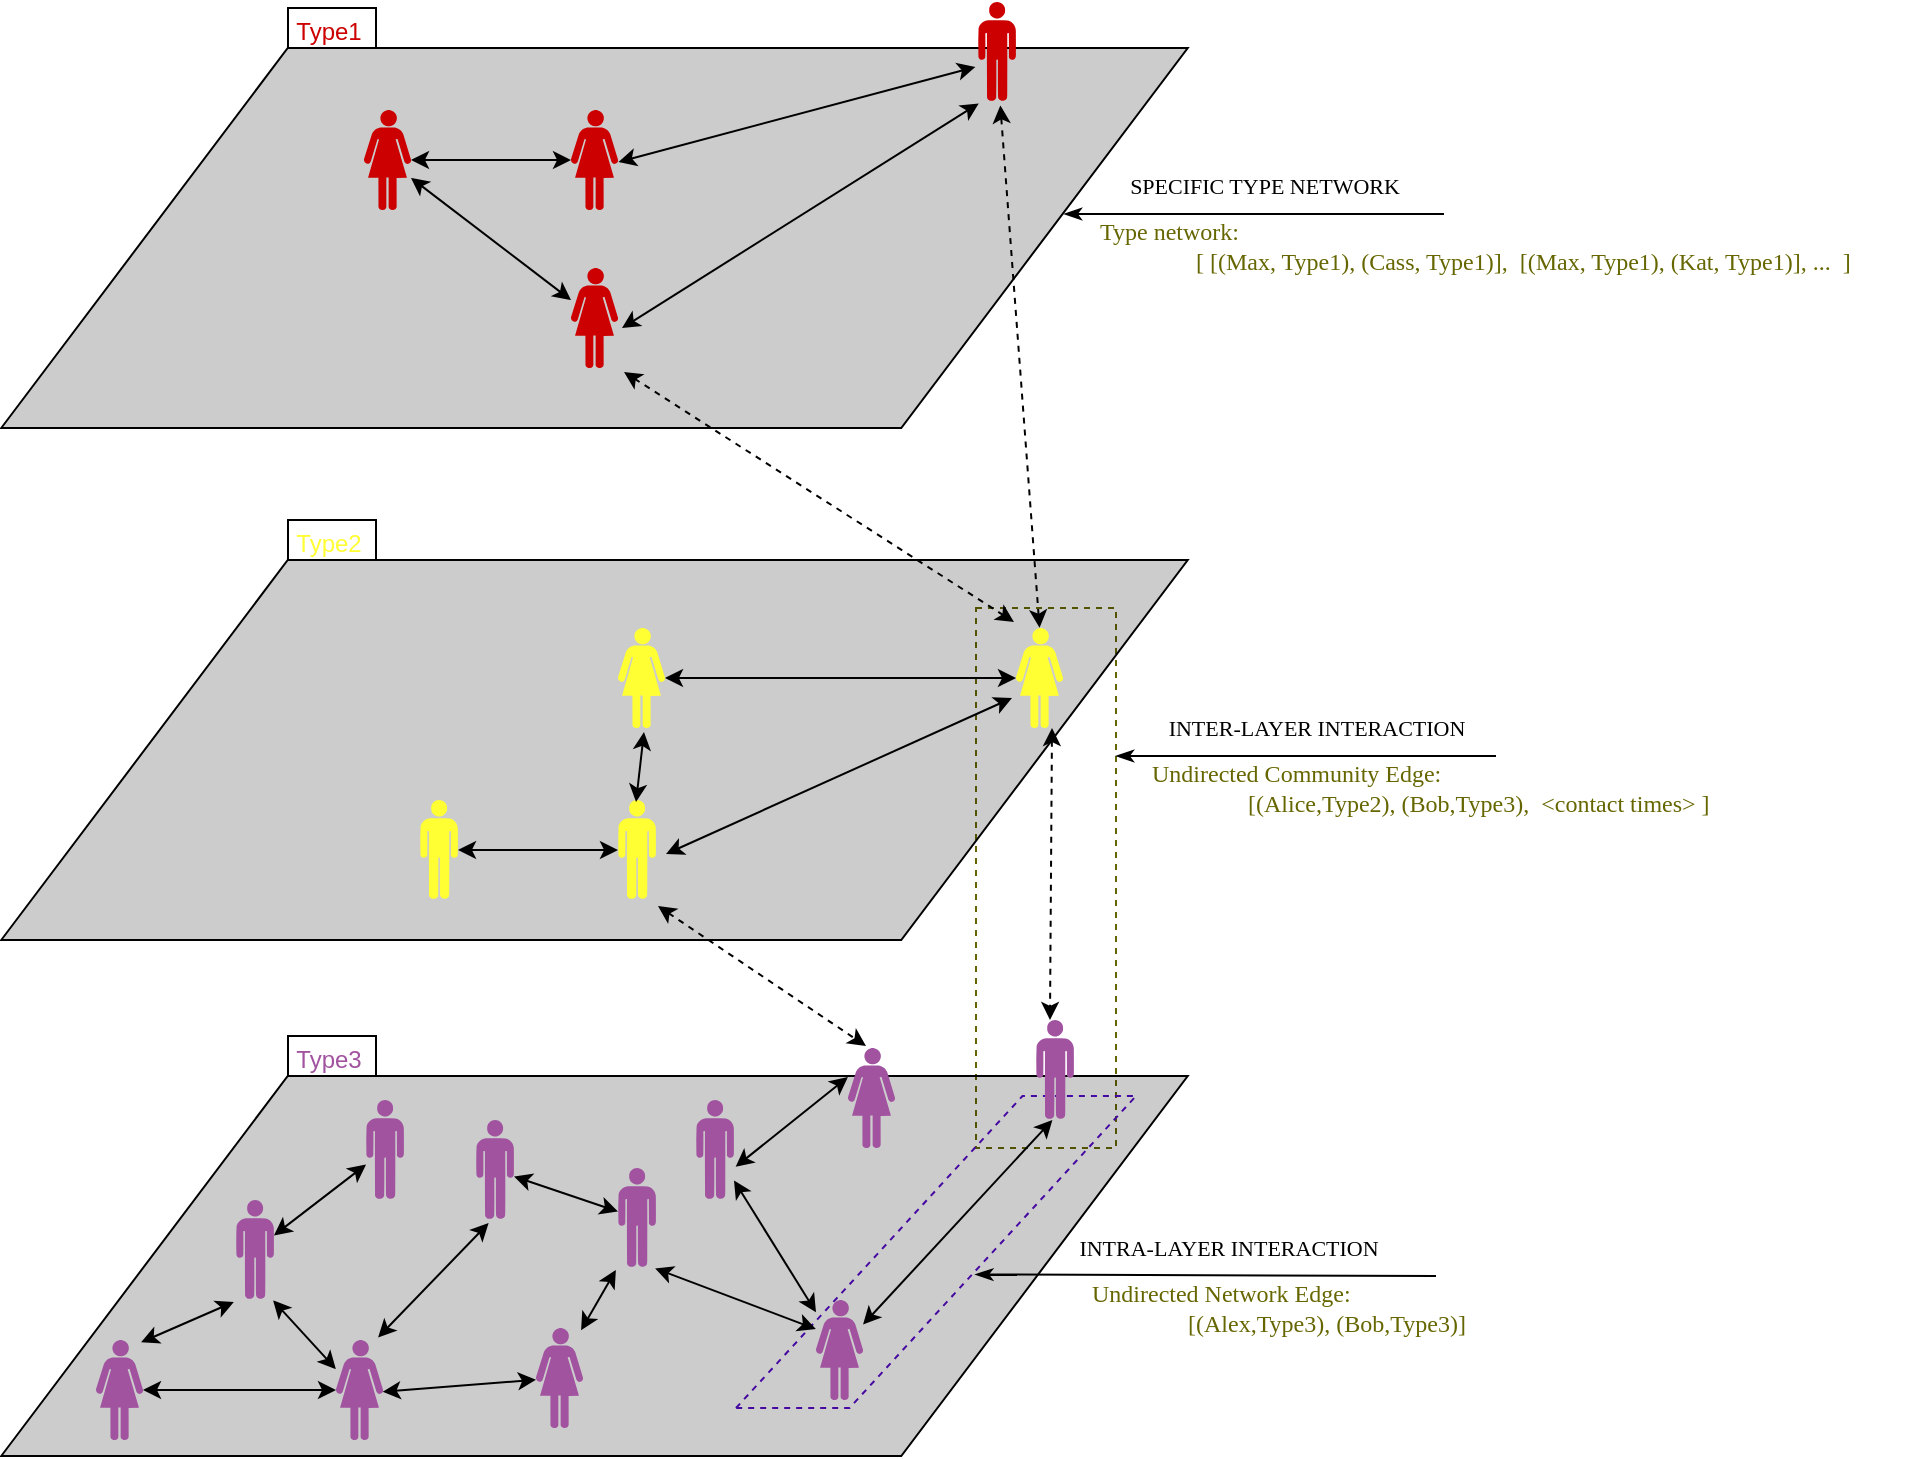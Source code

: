 <mxfile version="24.0.1" type="github">
  <diagram name="Page-1" id="404_kxYsZ5X8p2S8uvQf">
    <mxGraphModel dx="1647" dy="-85" grid="1" gridSize="10" guides="1" tooltips="1" connect="1" arrows="1" fold="1" page="1" pageScale="1" pageWidth="850" pageHeight="1100" math="0" shadow="0">
      <root>
        <mxCell id="0" />
        <mxCell id="1" parent="0" />
        <mxCell id="0Rgwea09dTIiz1nyik_j-9" value="" style="rounded=0;whiteSpace=wrap;html=1;fillColor=none;dashed=1;strokeColor=#666600;" parent="1" vertex="1">
          <mxGeometry x="1070" y="1480" width="70" height="270" as="geometry" />
        </mxCell>
        <mxCell id="8ftiR1pAZEAG93mxzUA_-40" value="" style="shape=parallelogram;perimeter=parallelogramPerimeter;whiteSpace=wrap;html=1;fixedSize=1;size=143.25;fillColor=#000000;fillOpacity=20;" parent="1" vertex="1">
          <mxGeometry x="582.62" y="1714" width="593.25" height="190" as="geometry" />
        </mxCell>
        <mxCell id="0Rgwea09dTIiz1nyik_j-20" value="" style="shape=parallelogram;perimeter=parallelogramPerimeter;whiteSpace=wrap;html=1;fixedSize=1;size=143.25;fillColor=none;fillOpacity=20;dashed=1;strokeColor=#4508A1;" parent="1" vertex="1">
          <mxGeometry x="950" y="1724" width="200" height="156" as="geometry" />
        </mxCell>
        <mxCell id="0Rgwea09dTIiz1nyik_j-15" value="" style="rounded=0;whiteSpace=wrap;html=1;fillColor=none;" parent="1" vertex="1">
          <mxGeometry x="726" y="1180" width="44" height="20" as="geometry" />
        </mxCell>
        <mxCell id="8ftiR1pAZEAG93mxzUA_-39" value="" style="shape=parallelogram;perimeter=parallelogramPerimeter;whiteSpace=wrap;html=1;fixedSize=1;size=143.25;fillColor=#000000;fillOpacity=20;" parent="1" vertex="1">
          <mxGeometry x="582.62" y="1456" width="593.25" height="190" as="geometry" />
        </mxCell>
        <mxCell id="8ftiR1pAZEAG93mxzUA_-38" value="" style="shape=parallelogram;perimeter=parallelogramPerimeter;whiteSpace=wrap;html=1;fixedSize=1;size=143.25;fillColor=#000000;fillOpacity=20;" parent="1" vertex="1">
          <mxGeometry x="582.62" y="1200" width="593.25" height="190" as="geometry" />
        </mxCell>
        <mxCell id="8ftiR1pAZEAG93mxzUA_-18" value="" style="rounded=0;orthogonalLoop=1;jettySize=auto;html=1;startArrow=classic;startFill=1;" parent="1" source="8ftiR1pAZEAG93mxzUA_-8" target="8ftiR1pAZEAG93mxzUA_-17" edge="1">
          <mxGeometry relative="1" as="geometry" />
        </mxCell>
        <mxCell id="8ftiR1pAZEAG93mxzUA_-8" value="" style="verticalLabelPosition=bottom;sketch=0;html=1;fillColor=#A153A0;verticalAlign=top;align=center;pointerEvents=1;shape=mxgraph.cisco_safe.design.actor_1;" parent="1" vertex="1">
          <mxGeometry x="630" y="1846" width="23.5" height="50" as="geometry" />
        </mxCell>
        <mxCell id="8ftiR1pAZEAG93mxzUA_-16" value="" style="rounded=0;orthogonalLoop=1;jettySize=auto;html=1;startArrow=classic;startFill=1;" parent="1" source="8ftiR1pAZEAG93mxzUA_-9" target="8ftiR1pAZEAG93mxzUA_-15" edge="1">
          <mxGeometry relative="1" as="geometry" />
        </mxCell>
        <mxCell id="8ftiR1pAZEAG93mxzUA_-9" value="" style="verticalLabelPosition=bottom;sketch=0;html=1;fillColor=#A153A0;verticalAlign=top;align=center;pointerEvents=1;shape=mxgraph.cisco_safe.design.actor_2;" parent="1" vertex="1">
          <mxGeometry x="700" y="1776" width="19" height="50" as="geometry" />
        </mxCell>
        <mxCell id="8ftiR1pAZEAG93mxzUA_-10" value="" style="verticalLabelPosition=bottom;sketch=0;html=1;fillColor=#A153A0;verticalAlign=top;align=center;pointerEvents=1;shape=mxgraph.cisco_safe.design.actor_2;" parent="1" vertex="1">
          <mxGeometry x="1100" y="1686" width="19" height="50" as="geometry" />
        </mxCell>
        <mxCell id="8ftiR1pAZEAG93mxzUA_-11" value="" style="verticalLabelPosition=bottom;sketch=0;html=1;fillColor=#CC0000;verticalAlign=top;align=center;pointerEvents=1;shape=mxgraph.cisco_safe.design.actor_2;" parent="1" vertex="1">
          <mxGeometry x="1071" y="1177" width="19" height="50" as="geometry" />
        </mxCell>
        <mxCell id="0Rgwea09dTIiz1nyik_j-6" value="" style="rounded=0;orthogonalLoop=1;jettySize=auto;html=1;startArrow=classic;startFill=1;" parent="1" source="8ftiR1pAZEAG93mxzUA_-12" target="0Rgwea09dTIiz1nyik_j-5" edge="1">
          <mxGeometry relative="1" as="geometry" />
        </mxCell>
        <mxCell id="8ftiR1pAZEAG93mxzUA_-12" value="" style="verticalLabelPosition=bottom;sketch=0;html=1;fillColor=#FFFF33;verticalAlign=top;align=center;pointerEvents=1;shape=mxgraph.cisco_safe.design.actor_1;" parent="1" vertex="1">
          <mxGeometry x="1090" y="1490" width="23.5" height="50" as="geometry" />
        </mxCell>
        <mxCell id="8ftiR1pAZEAG93mxzUA_-14" value="" style="endArrow=classic;html=1;rounded=0;exitX=0.959;exitY=0.023;exitDx=0;exitDy=0;exitPerimeter=0;entryX=-0.056;entryY=1.019;entryDx=0;entryDy=0;entryPerimeter=0;startArrow=classic;startFill=1;" parent="1" source="8ftiR1pAZEAG93mxzUA_-8" target="8ftiR1pAZEAG93mxzUA_-9" edge="1">
          <mxGeometry width="50" height="50" relative="1" as="geometry">
            <mxPoint x="566" y="1836" as="sourcePoint" />
            <mxPoint x="616" y="1786" as="targetPoint" />
          </mxGeometry>
        </mxCell>
        <mxCell id="8ftiR1pAZEAG93mxzUA_-15" value="" style="verticalLabelPosition=bottom;sketch=0;html=1;fillColor=#A153A0;verticalAlign=top;align=center;pointerEvents=1;shape=mxgraph.cisco_safe.design.actor_2;" parent="1" vertex="1">
          <mxGeometry x="765" y="1726" width="19" height="50" as="geometry" />
        </mxCell>
        <mxCell id="8ftiR1pAZEAG93mxzUA_-17" value="" style="verticalLabelPosition=bottom;sketch=0;html=1;fillColor=#A153A0;verticalAlign=top;align=center;pointerEvents=1;shape=mxgraph.cisco_safe.design.actor_1;" parent="1" vertex="1">
          <mxGeometry x="750" y="1846" width="23.5" height="50" as="geometry" />
        </mxCell>
        <mxCell id="8ftiR1pAZEAG93mxzUA_-19" value="" style="rounded=0;orthogonalLoop=1;jettySize=auto;html=1;startArrow=classic;startFill=1;exitX=0.977;exitY=1.004;exitDx=0;exitDy=0;exitPerimeter=0;entryX=-0.003;entryY=0.291;entryDx=0;entryDy=0;entryPerimeter=0;" parent="1" source="8ftiR1pAZEAG93mxzUA_-9" target="8ftiR1pAZEAG93mxzUA_-17" edge="1">
          <mxGeometry relative="1" as="geometry">
            <mxPoint x="650" y="1940" as="sourcePoint" />
            <mxPoint x="773" y="1932" as="targetPoint" />
          </mxGeometry>
        </mxCell>
        <mxCell id="8ftiR1pAZEAG93mxzUA_-20" value="" style="rounded=0;orthogonalLoop=1;jettySize=auto;html=1;startArrow=classic;startFill=1;entryX=0.993;entryY=0.517;entryDx=0;entryDy=0;entryPerimeter=0;" parent="1" source="8ftiR1pAZEAG93mxzUA_-21" target="8ftiR1pAZEAG93mxzUA_-17" edge="1">
          <mxGeometry relative="1" as="geometry" />
        </mxCell>
        <mxCell id="8ftiR1pAZEAG93mxzUA_-21" value="" style="verticalLabelPosition=bottom;sketch=0;html=1;fillColor=#A153A0;verticalAlign=top;align=center;pointerEvents=1;shape=mxgraph.cisco_safe.design.actor_1;" parent="1" vertex="1">
          <mxGeometry x="850" y="1840" width="23.5" height="50" as="geometry" />
        </mxCell>
        <mxCell id="8ftiR1pAZEAG93mxzUA_-22" value="" style="rounded=0;orthogonalLoop=1;jettySize=auto;html=1;startArrow=classic;startFill=1;" parent="1" source="8ftiR1pAZEAG93mxzUA_-23" target="8ftiR1pAZEAG93mxzUA_-25" edge="1">
          <mxGeometry relative="1" as="geometry" />
        </mxCell>
        <mxCell id="8ftiR1pAZEAG93mxzUA_-23" value="" style="verticalLabelPosition=bottom;sketch=0;html=1;fillColor=#A153A0;verticalAlign=top;align=center;pointerEvents=1;shape=mxgraph.cisco_safe.design.actor_2;" parent="1" vertex="1">
          <mxGeometry x="891" y="1760" width="19" height="50" as="geometry" />
        </mxCell>
        <mxCell id="8ftiR1pAZEAG93mxzUA_-24" value="" style="endArrow=classic;html=1;rounded=0;exitX=0.959;exitY=0.023;exitDx=0;exitDy=0;exitPerimeter=0;entryX=-0.056;entryY=1.019;entryDx=0;entryDy=0;entryPerimeter=0;startArrow=classic;startFill=1;" parent="1" source="8ftiR1pAZEAG93mxzUA_-21" target="8ftiR1pAZEAG93mxzUA_-23" edge="1">
          <mxGeometry width="50" height="50" relative="1" as="geometry">
            <mxPoint x="776" y="1796" as="sourcePoint" />
            <mxPoint x="826" y="1746" as="targetPoint" />
          </mxGeometry>
        </mxCell>
        <mxCell id="8ftiR1pAZEAG93mxzUA_-25" value="" style="verticalLabelPosition=bottom;sketch=0;html=1;fillColor=#A153A0;verticalAlign=top;align=center;pointerEvents=1;shape=mxgraph.cisco_safe.design.actor_2;" parent="1" vertex="1">
          <mxGeometry x="820" y="1736" width="19" height="50" as="geometry" />
        </mxCell>
        <mxCell id="8ftiR1pAZEAG93mxzUA_-26" value="" style="verticalLabelPosition=bottom;sketch=0;html=1;fillColor=#A153A0;verticalAlign=top;align=center;pointerEvents=1;shape=mxgraph.cisco_safe.design.actor_1;" parent="1" vertex="1">
          <mxGeometry x="990" y="1826" width="23.5" height="50" as="geometry" />
        </mxCell>
        <mxCell id="8ftiR1pAZEAG93mxzUA_-27" value="" style="rounded=0;orthogonalLoop=1;jettySize=auto;html=1;startArrow=classic;startFill=1;exitX=0.977;exitY=1.004;exitDx=0;exitDy=0;exitPerimeter=0;entryX=-0.003;entryY=0.291;entryDx=0;entryDy=0;entryPerimeter=0;" parent="1" source="8ftiR1pAZEAG93mxzUA_-23" target="8ftiR1pAZEAG93mxzUA_-26" edge="1">
          <mxGeometry relative="1" as="geometry">
            <mxPoint x="860" y="1900" as="sourcePoint" />
            <mxPoint x="983" y="1892" as="targetPoint" />
          </mxGeometry>
        </mxCell>
        <mxCell id="8ftiR1pAZEAG93mxzUA_-28" value="" style="rounded=0;orthogonalLoop=1;jettySize=auto;html=1;startArrow=classic;startFill=1;exitX=0.332;exitY=1.031;exitDx=0;exitDy=0;exitPerimeter=0;entryX=0.896;entryY=-0.026;entryDx=0;entryDy=0;entryPerimeter=0;" parent="1" source="8ftiR1pAZEAG93mxzUA_-25" target="8ftiR1pAZEAG93mxzUA_-17" edge="1">
          <mxGeometry relative="1" as="geometry">
            <mxPoint x="695" y="1886" as="sourcePoint" />
            <mxPoint x="773" y="1921" as="targetPoint" />
          </mxGeometry>
        </mxCell>
        <mxCell id="8ftiR1pAZEAG93mxzUA_-33" value="" style="rounded=0;orthogonalLoop=1;jettySize=auto;html=1;startArrow=classic;startFill=1;" parent="1" source="8ftiR1pAZEAG93mxzUA_-29" target="8ftiR1pAZEAG93mxzUA_-26" edge="1">
          <mxGeometry relative="1" as="geometry" />
        </mxCell>
        <mxCell id="8ftiR1pAZEAG93mxzUA_-29" value="" style="verticalLabelPosition=bottom;sketch=0;html=1;fillColor=#A153A0;verticalAlign=top;align=center;pointerEvents=1;shape=mxgraph.cisco_safe.design.actor_2;" parent="1" vertex="1">
          <mxGeometry x="930" y="1726" width="19" height="50" as="geometry" />
        </mxCell>
        <mxCell id="8ftiR1pAZEAG93mxzUA_-30" value="" style="verticalLabelPosition=bottom;sketch=0;html=1;fillColor=#A153A0;verticalAlign=top;align=center;pointerEvents=1;shape=mxgraph.cisco_safe.design.actor_1;" parent="1" vertex="1">
          <mxGeometry x="1006" y="1700" width="23.5" height="50" as="geometry" />
        </mxCell>
        <mxCell id="8ftiR1pAZEAG93mxzUA_-31" value="" style="rounded=0;orthogonalLoop=1;jettySize=auto;html=1;startArrow=classic;startFill=1;exitX=1.043;exitY=0.668;exitDx=0;exitDy=0;exitPerimeter=0;entryX=-0.003;entryY=0.291;entryDx=0;entryDy=0;entryPerimeter=0;" parent="1" source="8ftiR1pAZEAG93mxzUA_-29" target="8ftiR1pAZEAG93mxzUA_-30" edge="1">
          <mxGeometry relative="1" as="geometry">
            <mxPoint x="908.37" y="1830" as="sourcePoint" />
            <mxPoint x="1031.37" y="1822" as="targetPoint" />
          </mxGeometry>
        </mxCell>
        <mxCell id="0Rgwea09dTIiz1nyik_j-4" value="" style="rounded=0;orthogonalLoop=1;jettySize=auto;html=1;startArrow=classic;startFill=1;" parent="1" source="8ftiR1pAZEAG93mxzUA_-36" target="0Rgwea09dTIiz1nyik_j-3" edge="1">
          <mxGeometry relative="1" as="geometry" />
        </mxCell>
        <mxCell id="8ftiR1pAZEAG93mxzUA_-36" value="" style="verticalLabelPosition=bottom;sketch=0;html=1;fillColor=#FFFF33;verticalAlign=top;align=center;pointerEvents=1;shape=mxgraph.cisco_safe.design.actor_2;" parent="1" vertex="1">
          <mxGeometry x="891" y="1576" width="19" height="50" as="geometry" />
        </mxCell>
        <mxCell id="0Rgwea09dTIiz1nyik_j-30" value="" style="rounded=0;orthogonalLoop=1;jettySize=auto;html=1;startArrow=classic;startFill=1;" parent="1" source="8ftiR1pAZEAG93mxzUA_-37" target="0Rgwea09dTIiz1nyik_j-29" edge="1">
          <mxGeometry relative="1" as="geometry" />
        </mxCell>
        <mxCell id="8ftiR1pAZEAG93mxzUA_-37" value="" style="verticalLabelPosition=bottom;sketch=0;html=1;fillColor=#CC0000;verticalAlign=top;align=center;pointerEvents=1;shape=mxgraph.cisco_safe.design.actor_1;" parent="1" vertex="1">
          <mxGeometry x="867.5" y="1231" width="23.5" height="50" as="geometry" />
        </mxCell>
        <mxCell id="0Rgwea09dTIiz1nyik_j-1" value="" style="rounded=0;orthogonalLoop=1;jettySize=auto;html=1;entryX=0.368;entryY=0;entryDx=0;entryDy=0;entryPerimeter=0;startArrow=classic;startFill=1;exitX=0.766;exitY=1;exitDx=0;exitDy=0;exitPerimeter=0;dashed=1;" parent="1" source="8ftiR1pAZEAG93mxzUA_-12" target="8ftiR1pAZEAG93mxzUA_-10" edge="1">
          <mxGeometry relative="1" as="geometry">
            <mxPoint x="1024" y="1848" as="sourcePoint" />
            <mxPoint x="1118" y="1746" as="targetPoint" />
          </mxGeometry>
        </mxCell>
        <mxCell id="0Rgwea09dTIiz1nyik_j-2" value="" style="rounded=0;orthogonalLoop=1;jettySize=auto;html=1;startArrow=classic;startFill=1;exitX=1.263;exitY=0.54;exitDx=0;exitDy=0;exitPerimeter=0;entryX=-0.085;entryY=0.7;entryDx=0;entryDy=0;entryPerimeter=0;" parent="1" source="8ftiR1pAZEAG93mxzUA_-36" target="8ftiR1pAZEAG93mxzUA_-12" edge="1">
          <mxGeometry relative="1" as="geometry">
            <mxPoint x="960" y="1769" as="sourcePoint" />
            <mxPoint x="1016" y="1725" as="targetPoint" />
          </mxGeometry>
        </mxCell>
        <mxCell id="0Rgwea09dTIiz1nyik_j-3" value="" style="verticalLabelPosition=bottom;sketch=0;html=1;fillColor=#FFFF33;verticalAlign=top;align=center;pointerEvents=1;shape=mxgraph.cisco_safe.design.actor_2;" parent="1" vertex="1">
          <mxGeometry x="792" y="1576" width="19" height="50" as="geometry" />
        </mxCell>
        <mxCell id="0Rgwea09dTIiz1nyik_j-5" value="" style="verticalLabelPosition=bottom;sketch=0;html=1;fillColor=#FFFF33;verticalAlign=top;align=center;pointerEvents=1;shape=mxgraph.cisco_safe.design.actor_1;" parent="1" vertex="1">
          <mxGeometry x="891" y="1490" width="23.5" height="50" as="geometry" />
        </mxCell>
        <mxCell id="0Rgwea09dTIiz1nyik_j-7" value="" style="rounded=0;orthogonalLoop=1;jettySize=auto;html=1;startArrow=classic;startFill=1;exitX=0.474;exitY=0.02;exitDx=0;exitDy=0;exitPerimeter=0;entryX=0.553;entryY=1.04;entryDx=0;entryDy=0;entryPerimeter=0;" parent="1" source="8ftiR1pAZEAG93mxzUA_-36" target="0Rgwea09dTIiz1nyik_j-5" edge="1">
          <mxGeometry relative="1" as="geometry">
            <mxPoint x="901" y="1611" as="sourcePoint" />
            <mxPoint x="821" y="1611" as="targetPoint" />
          </mxGeometry>
        </mxCell>
        <mxCell id="0Rgwea09dTIiz1nyik_j-8" value="" style="rounded=0;orthogonalLoop=1;jettySize=auto;html=1;entryX=0.383;entryY=-0.02;entryDx=0;entryDy=0;entryPerimeter=0;startArrow=classic;startFill=1;exitX=1.053;exitY=1.06;exitDx=0;exitDy=0;exitPerimeter=0;dashed=1;" parent="1" source="8ftiR1pAZEAG93mxzUA_-36" target="8ftiR1pAZEAG93mxzUA_-30" edge="1">
          <mxGeometry relative="1" as="geometry">
            <mxPoint x="1088" y="1586" as="sourcePoint" />
            <mxPoint x="1117" y="1696" as="targetPoint" />
          </mxGeometry>
        </mxCell>
        <mxCell id="0Rgwea09dTIiz1nyik_j-10" value="" style="endArrow=classicThin;html=1;rounded=0;endFill=1;" parent="1" edge="1">
          <mxGeometry width="50" height="50" relative="1" as="geometry">
            <mxPoint x="1330" y="1554" as="sourcePoint" />
            <mxPoint x="1140.0" y="1554" as="targetPoint" />
          </mxGeometry>
        </mxCell>
        <mxCell id="0Rgwea09dTIiz1nyik_j-12" value="&lt;font face=&quot;Verdana&quot;&gt;INTER-LAYER INTERACTION&lt;/font&gt;" style="edgeLabel;html=1;align=center;verticalAlign=middle;resizable=0;points=[];" parent="0Rgwea09dTIiz1nyik_j-10" vertex="1" connectable="0">
          <mxGeometry x="-0.284" relative="1" as="geometry">
            <mxPoint x="-22" y="-14" as="offset" />
          </mxGeometry>
        </mxCell>
        <mxCell id="0Rgwea09dTIiz1nyik_j-13" value="&lt;div align=&quot;left&quot;&gt;&lt;font color=&quot;#666600&quot; face=&quot;Times New Roman&quot;&gt;Undirected Community Edge:&amp;nbsp;&lt;/font&gt;&lt;/div&gt;&lt;div align=&quot;left&quot;&gt;&lt;font color=&quot;#666600&quot; face=&quot;Times New Roman&quot;&gt;&lt;span style=&quot;white-space: pre;&quot;&gt;&#x9;&lt;span style=&quot;white-space: pre;&quot;&gt;&#x9;&lt;/span&gt;&lt;/span&gt;[(Alice,Type2), (Bob,Type3),&amp;nbsp; &amp;lt;contact times&amp;gt; ]&lt;/font&gt;&lt;/div&gt;" style="text;html=1;align=left;verticalAlign=middle;resizable=0;points=[];autosize=1;strokeColor=none;fillColor=none;" parent="1" vertex="1">
          <mxGeometry x="1156" y="1550" width="310" height="40" as="geometry" />
        </mxCell>
        <mxCell id="0Rgwea09dTIiz1nyik_j-14" value="&lt;font color=&quot;#cc0000&quot;&gt;Type1&lt;/font&gt;" style="text;html=1;align=center;verticalAlign=middle;resizable=0;points=[];autosize=1;strokeColor=none;fillColor=none;" parent="1" vertex="1">
          <mxGeometry x="716" y="1177" width="60" height="30" as="geometry" />
        </mxCell>
        <mxCell id="0Rgwea09dTIiz1nyik_j-16" value="" style="rounded=0;whiteSpace=wrap;html=1;fillColor=none;" parent="1" vertex="1">
          <mxGeometry x="726" y="1436" width="44" height="20" as="geometry" />
        </mxCell>
        <mxCell id="0Rgwea09dTIiz1nyik_j-17" value="&lt;font color=&quot;#ffff33&quot;&gt;Type2&lt;/font&gt;" style="text;html=1;align=center;verticalAlign=middle;resizable=0;points=[];autosize=1;strokeColor=none;fillColor=none;" parent="1" vertex="1">
          <mxGeometry x="716" y="1433" width="60" height="30" as="geometry" />
        </mxCell>
        <mxCell id="0Rgwea09dTIiz1nyik_j-18" value="" style="rounded=0;whiteSpace=wrap;html=1;fillColor=none;" parent="1" vertex="1">
          <mxGeometry x="726" y="1694" width="44" height="20" as="geometry" />
        </mxCell>
        <mxCell id="0Rgwea09dTIiz1nyik_j-19" value="&lt;font color=&quot;#a153a0&quot;&gt;Type3&lt;/font&gt;" style="text;html=1;align=center;verticalAlign=middle;resizable=0;points=[];autosize=1;strokeColor=none;fillColor=none;" parent="1" vertex="1">
          <mxGeometry x="716" y="1691" width="60" height="30" as="geometry" />
        </mxCell>
        <mxCell id="8ftiR1pAZEAG93mxzUA_-34" value="" style="rounded=0;orthogonalLoop=1;jettySize=auto;html=1;entryX=0.431;entryY=1;entryDx=0;entryDy=0;entryPerimeter=0;startArrow=classic;startFill=1;" parent="1" source="8ftiR1pAZEAG93mxzUA_-26" target="8ftiR1pAZEAG93mxzUA_-10" edge="1">
          <mxGeometry relative="1" as="geometry" />
        </mxCell>
        <mxCell id="0Rgwea09dTIiz1nyik_j-21" value="" style="endArrow=classicThin;html=1;rounded=0;endFill=1;entryX=0.598;entryY=0.572;entryDx=0;entryDy=0;entryPerimeter=0;" parent="1" target="0Rgwea09dTIiz1nyik_j-20" edge="1">
          <mxGeometry width="50" height="50" relative="1" as="geometry">
            <mxPoint x="1300" y="1814" as="sourcePoint" />
            <mxPoint x="1110" y="1814" as="targetPoint" />
          </mxGeometry>
        </mxCell>
        <mxCell id="0Rgwea09dTIiz1nyik_j-22" value="&lt;font face=&quot;Verdana&quot;&gt;INTRA-LAYER INTERACTION&lt;/font&gt;" style="edgeLabel;html=1;align=center;verticalAlign=middle;resizable=0;points=[];" parent="0Rgwea09dTIiz1nyik_j-21" vertex="1" connectable="0">
          <mxGeometry x="-0.284" relative="1" as="geometry">
            <mxPoint x="-22" y="-14" as="offset" />
          </mxGeometry>
        </mxCell>
        <mxCell id="0Rgwea09dTIiz1nyik_j-23" value="&lt;div align=&quot;left&quot;&gt;&lt;font color=&quot;#666600&quot; face=&quot;Times New Roman&quot;&gt;Undirected Network Edge:&amp;nbsp;&lt;/font&gt;&lt;/div&gt;&lt;div align=&quot;left&quot;&gt;&lt;font color=&quot;#666600&quot; face=&quot;Times New Roman&quot;&gt;&lt;span style=&quot;white-space: pre;&quot;&gt;&#x9;&lt;span style=&quot;white-space: pre;&quot;&gt;&#x9;&lt;/span&gt;&lt;/span&gt;[(Alex,Type3), (Bob,Type3)]&lt;/font&gt;&lt;/div&gt;" style="text;html=1;align=left;verticalAlign=middle;resizable=0;points=[];autosize=1;strokeColor=none;fillColor=none;" parent="1" vertex="1">
          <mxGeometry x="1126" y="1810" width="220" height="40" as="geometry" />
        </mxCell>
        <mxCell id="0Rgwea09dTIiz1nyik_j-24" value="" style="endArrow=classicThin;html=1;rounded=0;endFill=1;" parent="1" edge="1">
          <mxGeometry width="50" height="50" relative="1" as="geometry">
            <mxPoint x="1304" y="1283" as="sourcePoint" />
            <mxPoint x="1114.0" y="1283" as="targetPoint" />
          </mxGeometry>
        </mxCell>
        <mxCell id="0Rgwea09dTIiz1nyik_j-25" value="&lt;font face=&quot;Verdana&quot;&gt;SPECIFIC TYPE NETWORK&lt;/font&gt;" style="edgeLabel;html=1;align=center;verticalAlign=middle;resizable=0;points=[];" parent="0Rgwea09dTIiz1nyik_j-24" vertex="1" connectable="0">
          <mxGeometry x="-0.284" relative="1" as="geometry">
            <mxPoint x="-22" y="-14" as="offset" />
          </mxGeometry>
        </mxCell>
        <mxCell id="0Rgwea09dTIiz1nyik_j-26" value="&lt;div align=&quot;left&quot;&gt;&lt;font color=&quot;#666600&quot; face=&quot;Times New Roman&quot;&gt;Type network:&amp;nbsp;&lt;/font&gt;&lt;/div&gt;&lt;div align=&quot;left&quot;&gt;&lt;font color=&quot;#666600&quot; face=&quot;Times New Roman&quot;&gt;&lt;span style=&quot;white-space: pre;&quot;&gt;&#x9;&lt;span style=&quot;white-space: pre;&quot;&gt;&#x9;&lt;/span&gt;&lt;/span&gt;[ [(Max, Type1), (Cass, Type1)],&amp;nbsp;&lt;/font&gt;&lt;font color=&quot;#666600&quot; face=&quot;Times New Roman&quot;&gt; [(Max, Type1), (Kat, Type1)],&lt;/font&gt;&lt;font color=&quot;#666600&quot; face=&quot;Times New Roman&quot;&gt; ...&amp;nbsp; ]&lt;/font&gt;&lt;/div&gt;" style="text;html=1;align=left;verticalAlign=middle;resizable=0;points=[];autosize=1;strokeColor=none;fillColor=none;" parent="1" vertex="1">
          <mxGeometry x="1130" y="1279" width="410" height="40" as="geometry" />
        </mxCell>
        <mxCell id="0Rgwea09dTIiz1nyik_j-27" value="" style="rounded=0;orthogonalLoop=1;jettySize=auto;html=1;entryX=0.587;entryY=1.034;entryDx=0;entryDy=0;entryPerimeter=0;startArrow=classic;startFill=1;exitX=0.501;exitY=-0.003;exitDx=0;exitDy=0;exitPerimeter=0;dashed=1;" parent="1" source="8ftiR1pAZEAG93mxzUA_-12" target="8ftiR1pAZEAG93mxzUA_-11" edge="1">
          <mxGeometry relative="1" as="geometry">
            <mxPoint x="1118" y="1550" as="sourcePoint" />
            <mxPoint x="1117" y="1696" as="targetPoint" />
          </mxGeometry>
        </mxCell>
        <mxCell id="0Rgwea09dTIiz1nyik_j-28" value="" style="rounded=0;orthogonalLoop=1;jettySize=auto;html=1;startArrow=classic;startFill=1;entryX=1.009;entryY=0.52;entryDx=0;entryDy=0;entryPerimeter=0;exitX=-0.069;exitY=0.649;exitDx=0;exitDy=0;exitPerimeter=0;" parent="1" source="8ftiR1pAZEAG93mxzUA_-11" target="8ftiR1pAZEAG93mxzUA_-37" edge="1">
          <mxGeometry relative="1" as="geometry">
            <mxPoint x="1100" y="1525" as="sourcePoint" />
            <mxPoint x="925" y="1525" as="targetPoint" />
          </mxGeometry>
        </mxCell>
        <mxCell id="0Rgwea09dTIiz1nyik_j-32" value="" style="rounded=0;orthogonalLoop=1;jettySize=auto;html=1;startArrow=classic;startFill=1;" parent="1" source="0Rgwea09dTIiz1nyik_j-29" target="0Rgwea09dTIiz1nyik_j-31" edge="1">
          <mxGeometry relative="1" as="geometry" />
        </mxCell>
        <mxCell id="0Rgwea09dTIiz1nyik_j-29" value="" style="verticalLabelPosition=bottom;sketch=0;html=1;fillColor=#CC0000;verticalAlign=top;align=center;pointerEvents=1;shape=mxgraph.cisco_safe.design.actor_1;" parent="1" vertex="1">
          <mxGeometry x="764" y="1231" width="23.5" height="50" as="geometry" />
        </mxCell>
        <mxCell id="0Rgwea09dTIiz1nyik_j-31" value="" style="verticalLabelPosition=bottom;sketch=0;html=1;fillColor=#CC0000;verticalAlign=top;align=center;pointerEvents=1;shape=mxgraph.cisco_safe.design.actor_1;" parent="1" vertex="1">
          <mxGeometry x="867.5" y="1310" width="23.5" height="50" as="geometry" />
        </mxCell>
        <mxCell id="0Rgwea09dTIiz1nyik_j-33" value="" style="rounded=0;orthogonalLoop=1;jettySize=auto;html=1;startArrow=classic;startFill=1;entryX=1.083;entryY=0.601;entryDx=0;entryDy=0;entryPerimeter=0;exitX=0.022;exitY=1.014;exitDx=0;exitDy=0;exitPerimeter=0;" parent="1" source="8ftiR1pAZEAG93mxzUA_-11" target="0Rgwea09dTIiz1nyik_j-31" edge="1">
          <mxGeometry relative="1" as="geometry">
            <mxPoint x="797" y="1275" as="sourcePoint" />
            <mxPoint x="878" y="1336" as="targetPoint" />
          </mxGeometry>
        </mxCell>
        <mxCell id="J3vfsdHxU_HVQ3DFkkHK-1" value="" style="rounded=0;orthogonalLoop=1;jettySize=auto;html=1;entryX=1.128;entryY=1.04;entryDx=0;entryDy=0;entryPerimeter=0;startArrow=classic;startFill=1;exitX=-0.043;exitY=-0.06;exitDx=0;exitDy=0;exitPerimeter=0;dashed=1;" edge="1" parent="1" source="8ftiR1pAZEAG93mxzUA_-12" target="0Rgwea09dTIiz1nyik_j-31">
          <mxGeometry relative="1" as="geometry">
            <mxPoint x="1112" y="1500" as="sourcePoint" />
            <mxPoint x="1092" y="1239" as="targetPoint" />
          </mxGeometry>
        </mxCell>
      </root>
    </mxGraphModel>
  </diagram>
</mxfile>
